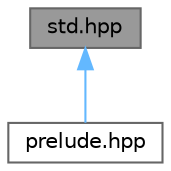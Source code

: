 digraph "std.hpp"
{
 // INTERACTIVE_SVG=YES
 // LATEX_PDF_SIZE
  bgcolor="transparent";
  edge [fontname=Helvetica,fontsize=10,labelfontname=Helvetica,labelfontsize=10];
  node [fontname=Helvetica,fontsize=10,shape=box,height=0.2,width=0.4];
  Node1 [id="Node000001",label="std.hpp",height=0.2,width=0.4,color="gray40", fillcolor="grey60", style="filled", fontcolor="black",tooltip="The C++ std library."];
  Node1 -> Node2 [id="edge1_Node000001_Node000002",dir="back",color="steelblue1",style="solid",tooltip=" "];
  Node2 [id="Node000002",label="prelude.hpp",height=0.2,width=0.4,color="grey40", fillcolor="white", style="filled",URL="$prelude_8hpp.html",tooltip=" "];
}

